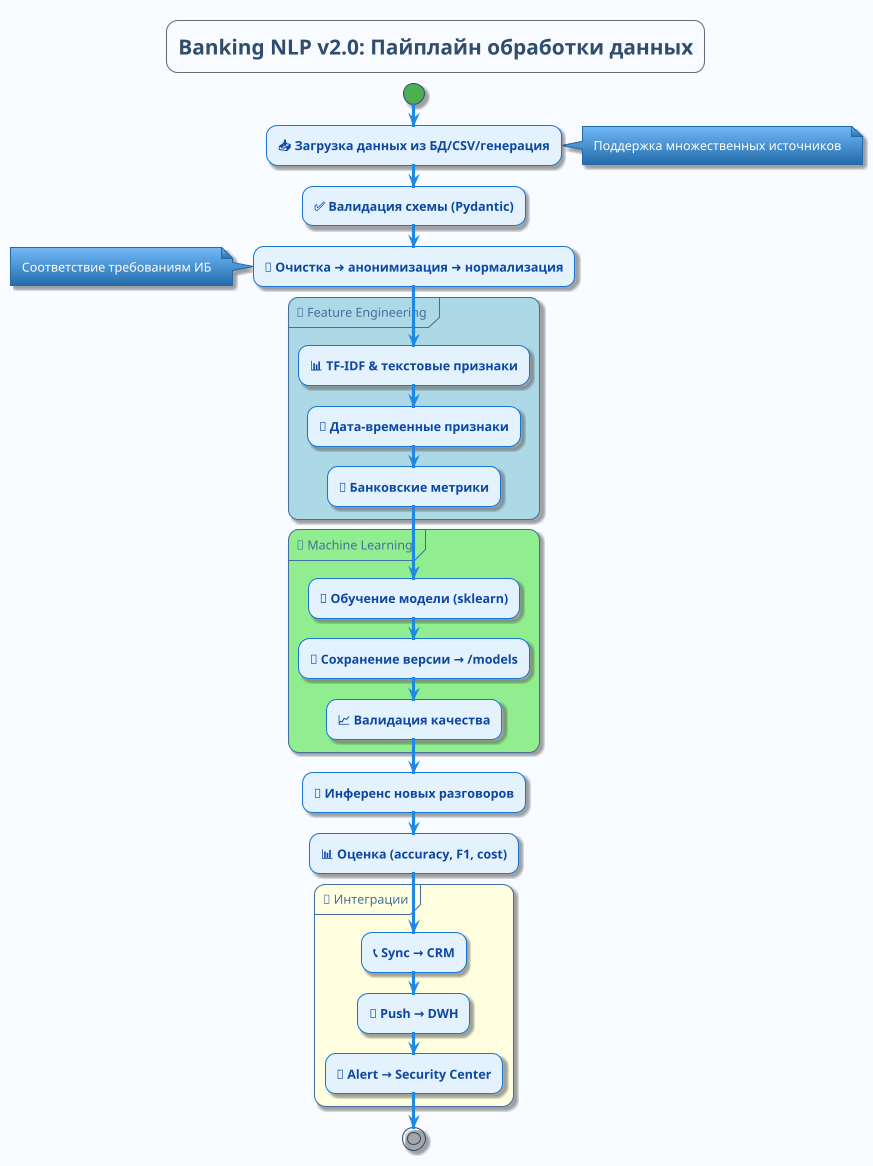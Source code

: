 @startuml
!theme spacelab
title Banking NLP v2.0: Пайплайн обработки данных
skinparam handwritten false
skinparam roundcorner 20
skinparam shadowing true
skinparam BackgroundColor #F8FBFF
skinparam ArrowColor #1E88E5
skinparam ActivityStartColor #4CAF50
skinparam ActivityEndColor #FF9800
skinparam ActivityBackgroundColor #E3F2FD
skinparam ActivityBorderColor #1976D2
skinparam ActivityFontColor #0D47A1
skinparam ActivityFontSize 12
skinparam ActivityFontStyle bold

start
:📥 Загрузка данных из БД/CSV/генерация;
note right: Поддержка множественных источников
:✅ Валидация схемы (Pydantic);
:🧹 Очистка ➜ анонимизация ➜ нормализация;
note left: Соответствие требованиям ИБ

partition "🔧 Feature Engineering" #LightBlue {
  :📊 TF-IDF & текстовые признаки;
  :📅 Дата-временные признаки;
  :💼 Банковские метрики;
}

partition "🤖 Machine Learning" #LightGreen {
  :🎯 Обучение модели (sklearn);
  :💾 Сохранение версии → /models;
  :📈 Валидация качества;
}

:🔮 Инференс новых разговоров;
:📊 Оценка (accuracy, F1, cost);

partition "🔗 Интеграции" #LightYellow {
  :📞 Sync → CRM;
  :🏦 Push → DWH;
  :🚨 Alert → Security Center;
}

stop
@enduml
